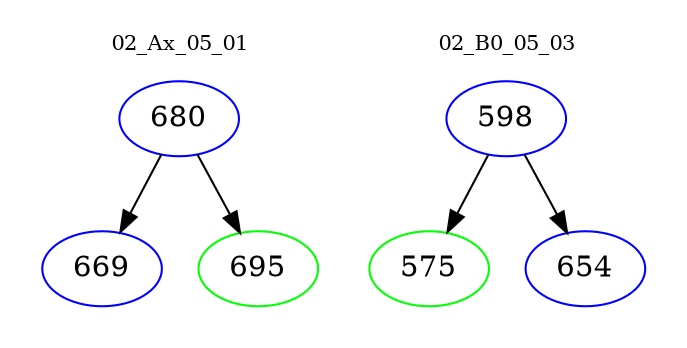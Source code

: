 digraph{
subgraph cluster_0 {
color = white
label = "02_Ax_05_01";
fontsize=10;
T0_680 [label="680", color="blue"]
T0_680 -> T0_669 [color="black"]
T0_669 [label="669", color="blue"]
T0_680 -> T0_695 [color="black"]
T0_695 [label="695", color="green"]
}
subgraph cluster_1 {
color = white
label = "02_B0_05_03";
fontsize=10;
T1_598 [label="598", color="blue"]
T1_598 -> T1_575 [color="black"]
T1_575 [label="575", color="green"]
T1_598 -> T1_654 [color="black"]
T1_654 [label="654", color="blue"]
}
}
